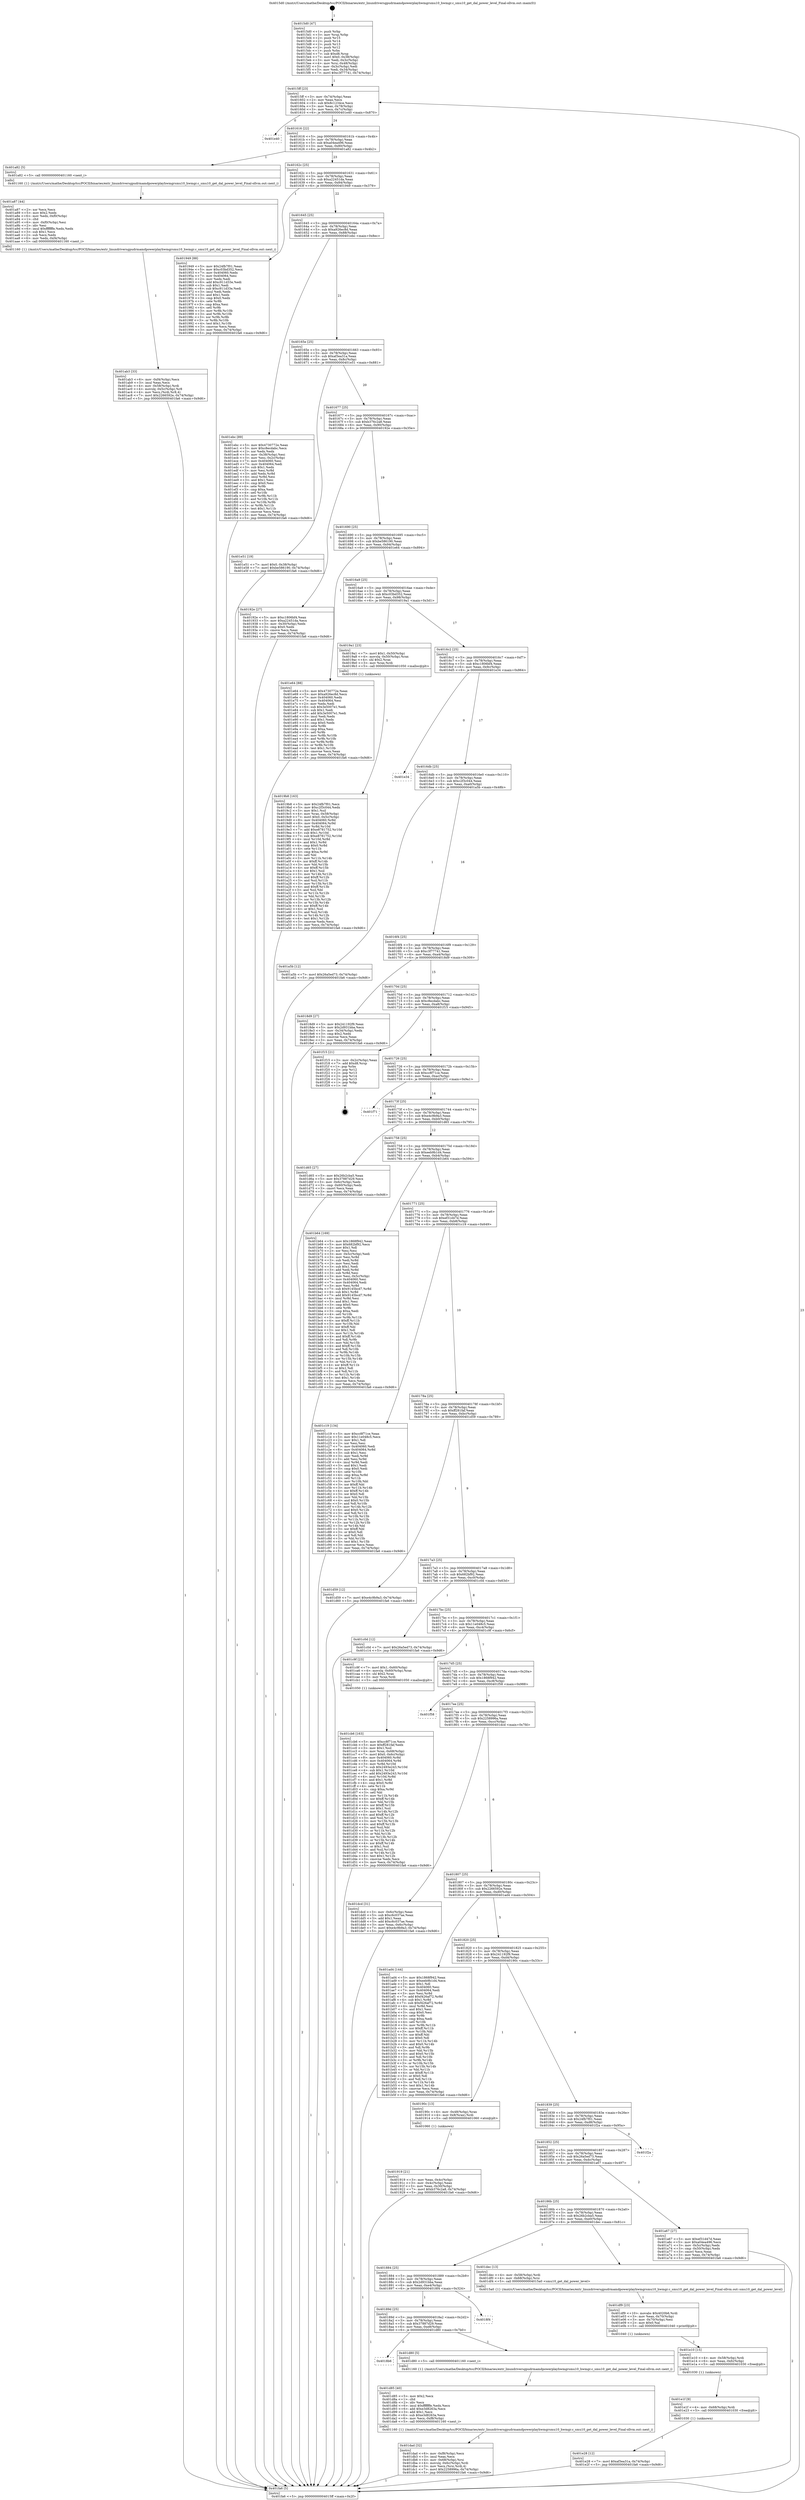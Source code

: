 digraph "0x4015d0" {
  label = "0x4015d0 (/mnt/c/Users/mathe/Desktop/tcc/POCII/binaries/extr_linuxdriversgpudrmamdpowerplayhwmgrsmu10_hwmgr.c_smu10_get_dal_power_level_Final-ollvm.out::main(0))"
  labelloc = "t"
  node[shape=record]

  Entry [label="",width=0.3,height=0.3,shape=circle,fillcolor=black,style=filled]
  "0x4015ff" [label="{
     0x4015ff [23]\l
     | [instrs]\l
     &nbsp;&nbsp;0x4015ff \<+3\>: mov -0x74(%rbp),%eax\l
     &nbsp;&nbsp;0x401602 \<+2\>: mov %eax,%ecx\l
     &nbsp;&nbsp;0x401604 \<+6\>: sub $0x8c1234ce,%ecx\l
     &nbsp;&nbsp;0x40160a \<+3\>: mov %eax,-0x78(%rbp)\l
     &nbsp;&nbsp;0x40160d \<+3\>: mov %ecx,-0x7c(%rbp)\l
     &nbsp;&nbsp;0x401610 \<+6\>: je 0000000000401e40 \<main+0x870\>\l
  }"]
  "0x401e40" [label="{
     0x401e40\l
  }", style=dashed]
  "0x401616" [label="{
     0x401616 [22]\l
     | [instrs]\l
     &nbsp;&nbsp;0x401616 \<+5\>: jmp 000000000040161b \<main+0x4b\>\l
     &nbsp;&nbsp;0x40161b \<+3\>: mov -0x78(%rbp),%eax\l
     &nbsp;&nbsp;0x40161e \<+5\>: sub $0xa04ea496,%eax\l
     &nbsp;&nbsp;0x401623 \<+3\>: mov %eax,-0x80(%rbp)\l
     &nbsp;&nbsp;0x401626 \<+6\>: je 0000000000401a82 \<main+0x4b2\>\l
  }"]
  Exit [label="",width=0.3,height=0.3,shape=circle,fillcolor=black,style=filled,peripheries=2]
  "0x401a82" [label="{
     0x401a82 [5]\l
     | [instrs]\l
     &nbsp;&nbsp;0x401a82 \<+5\>: call 0000000000401160 \<next_i\>\l
     | [calls]\l
     &nbsp;&nbsp;0x401160 \{1\} (/mnt/c/Users/mathe/Desktop/tcc/POCII/binaries/extr_linuxdriversgpudrmamdpowerplayhwmgrsmu10_hwmgr.c_smu10_get_dal_power_level_Final-ollvm.out::next_i)\l
  }"]
  "0x40162c" [label="{
     0x40162c [25]\l
     | [instrs]\l
     &nbsp;&nbsp;0x40162c \<+5\>: jmp 0000000000401631 \<main+0x61\>\l
     &nbsp;&nbsp;0x401631 \<+3\>: mov -0x78(%rbp),%eax\l
     &nbsp;&nbsp;0x401634 \<+5\>: sub $0xa22451da,%eax\l
     &nbsp;&nbsp;0x401639 \<+6\>: mov %eax,-0x84(%rbp)\l
     &nbsp;&nbsp;0x40163f \<+6\>: je 0000000000401949 \<main+0x379\>\l
  }"]
  "0x401e28" [label="{
     0x401e28 [12]\l
     | [instrs]\l
     &nbsp;&nbsp;0x401e28 \<+7\>: movl $0xaf3ea31a,-0x74(%rbp)\l
     &nbsp;&nbsp;0x401e2f \<+5\>: jmp 0000000000401fa6 \<main+0x9d6\>\l
  }"]
  "0x401949" [label="{
     0x401949 [88]\l
     | [instrs]\l
     &nbsp;&nbsp;0x401949 \<+5\>: mov $0x24fb7f01,%eax\l
     &nbsp;&nbsp;0x40194e \<+5\>: mov $0xc03bd352,%ecx\l
     &nbsp;&nbsp;0x401953 \<+7\>: mov 0x404060,%edx\l
     &nbsp;&nbsp;0x40195a \<+7\>: mov 0x404064,%esi\l
     &nbsp;&nbsp;0x401961 \<+2\>: mov %edx,%edi\l
     &nbsp;&nbsp;0x401963 \<+6\>: add $0xc911d33e,%edi\l
     &nbsp;&nbsp;0x401969 \<+3\>: sub $0x1,%edi\l
     &nbsp;&nbsp;0x40196c \<+6\>: sub $0xc911d33e,%edi\l
     &nbsp;&nbsp;0x401972 \<+3\>: imul %edi,%edx\l
     &nbsp;&nbsp;0x401975 \<+3\>: and $0x1,%edx\l
     &nbsp;&nbsp;0x401978 \<+3\>: cmp $0x0,%edx\l
     &nbsp;&nbsp;0x40197b \<+4\>: sete %r8b\l
     &nbsp;&nbsp;0x40197f \<+3\>: cmp $0xa,%esi\l
     &nbsp;&nbsp;0x401982 \<+4\>: setl %r9b\l
     &nbsp;&nbsp;0x401986 \<+3\>: mov %r8b,%r10b\l
     &nbsp;&nbsp;0x401989 \<+3\>: and %r9b,%r10b\l
     &nbsp;&nbsp;0x40198c \<+3\>: xor %r9b,%r8b\l
     &nbsp;&nbsp;0x40198f \<+3\>: or %r8b,%r10b\l
     &nbsp;&nbsp;0x401992 \<+4\>: test $0x1,%r10b\l
     &nbsp;&nbsp;0x401996 \<+3\>: cmovne %ecx,%eax\l
     &nbsp;&nbsp;0x401999 \<+3\>: mov %eax,-0x74(%rbp)\l
     &nbsp;&nbsp;0x40199c \<+5\>: jmp 0000000000401fa6 \<main+0x9d6\>\l
  }"]
  "0x401645" [label="{
     0x401645 [25]\l
     | [instrs]\l
     &nbsp;&nbsp;0x401645 \<+5\>: jmp 000000000040164a \<main+0x7a\>\l
     &nbsp;&nbsp;0x40164a \<+3\>: mov -0x78(%rbp),%eax\l
     &nbsp;&nbsp;0x40164d \<+5\>: sub $0xa926ec8d,%eax\l
     &nbsp;&nbsp;0x401652 \<+6\>: mov %eax,-0x88(%rbp)\l
     &nbsp;&nbsp;0x401658 \<+6\>: je 0000000000401ebc \<main+0x8ec\>\l
  }"]
  "0x401e1f" [label="{
     0x401e1f [9]\l
     | [instrs]\l
     &nbsp;&nbsp;0x401e1f \<+4\>: mov -0x68(%rbp),%rdi\l
     &nbsp;&nbsp;0x401e23 \<+5\>: call 0000000000401030 \<free@plt\>\l
     | [calls]\l
     &nbsp;&nbsp;0x401030 \{1\} (unknown)\l
  }"]
  "0x401ebc" [label="{
     0x401ebc [89]\l
     | [instrs]\l
     &nbsp;&nbsp;0x401ebc \<+5\>: mov $0x4730772e,%eax\l
     &nbsp;&nbsp;0x401ec1 \<+5\>: mov $0xc8ecdabc,%ecx\l
     &nbsp;&nbsp;0x401ec6 \<+2\>: xor %edx,%edx\l
     &nbsp;&nbsp;0x401ec8 \<+3\>: mov -0x38(%rbp),%esi\l
     &nbsp;&nbsp;0x401ecb \<+3\>: mov %esi,-0x2c(%rbp)\l
     &nbsp;&nbsp;0x401ece \<+7\>: mov 0x404060,%esi\l
     &nbsp;&nbsp;0x401ed5 \<+7\>: mov 0x404064,%edi\l
     &nbsp;&nbsp;0x401edc \<+3\>: sub $0x1,%edx\l
     &nbsp;&nbsp;0x401edf \<+3\>: mov %esi,%r8d\l
     &nbsp;&nbsp;0x401ee2 \<+3\>: add %edx,%r8d\l
     &nbsp;&nbsp;0x401ee5 \<+4\>: imul %r8d,%esi\l
     &nbsp;&nbsp;0x401ee9 \<+3\>: and $0x1,%esi\l
     &nbsp;&nbsp;0x401eec \<+3\>: cmp $0x0,%esi\l
     &nbsp;&nbsp;0x401eef \<+4\>: sete %r9b\l
     &nbsp;&nbsp;0x401ef3 \<+3\>: cmp $0xa,%edi\l
     &nbsp;&nbsp;0x401ef6 \<+4\>: setl %r10b\l
     &nbsp;&nbsp;0x401efa \<+3\>: mov %r9b,%r11b\l
     &nbsp;&nbsp;0x401efd \<+3\>: and %r10b,%r11b\l
     &nbsp;&nbsp;0x401f00 \<+3\>: xor %r10b,%r9b\l
     &nbsp;&nbsp;0x401f03 \<+3\>: or %r9b,%r11b\l
     &nbsp;&nbsp;0x401f06 \<+4\>: test $0x1,%r11b\l
     &nbsp;&nbsp;0x401f0a \<+3\>: cmovne %ecx,%eax\l
     &nbsp;&nbsp;0x401f0d \<+3\>: mov %eax,-0x74(%rbp)\l
     &nbsp;&nbsp;0x401f10 \<+5\>: jmp 0000000000401fa6 \<main+0x9d6\>\l
  }"]
  "0x40165e" [label="{
     0x40165e [25]\l
     | [instrs]\l
     &nbsp;&nbsp;0x40165e \<+5\>: jmp 0000000000401663 \<main+0x93\>\l
     &nbsp;&nbsp;0x401663 \<+3\>: mov -0x78(%rbp),%eax\l
     &nbsp;&nbsp;0x401666 \<+5\>: sub $0xaf3ea31a,%eax\l
     &nbsp;&nbsp;0x40166b \<+6\>: mov %eax,-0x8c(%rbp)\l
     &nbsp;&nbsp;0x401671 \<+6\>: je 0000000000401e51 \<main+0x881\>\l
  }"]
  "0x401e10" [label="{
     0x401e10 [15]\l
     | [instrs]\l
     &nbsp;&nbsp;0x401e10 \<+4\>: mov -0x58(%rbp),%rdi\l
     &nbsp;&nbsp;0x401e14 \<+6\>: mov %eax,-0xfc(%rbp)\l
     &nbsp;&nbsp;0x401e1a \<+5\>: call 0000000000401030 \<free@plt\>\l
     | [calls]\l
     &nbsp;&nbsp;0x401030 \{1\} (unknown)\l
  }"]
  "0x401e51" [label="{
     0x401e51 [19]\l
     | [instrs]\l
     &nbsp;&nbsp;0x401e51 \<+7\>: movl $0x0,-0x38(%rbp)\l
     &nbsp;&nbsp;0x401e58 \<+7\>: movl $0xbe586190,-0x74(%rbp)\l
     &nbsp;&nbsp;0x401e5f \<+5\>: jmp 0000000000401fa6 \<main+0x9d6\>\l
  }"]
  "0x401677" [label="{
     0x401677 [25]\l
     | [instrs]\l
     &nbsp;&nbsp;0x401677 \<+5\>: jmp 000000000040167c \<main+0xac\>\l
     &nbsp;&nbsp;0x40167c \<+3\>: mov -0x78(%rbp),%eax\l
     &nbsp;&nbsp;0x40167f \<+5\>: sub $0xb376c2a8,%eax\l
     &nbsp;&nbsp;0x401684 \<+6\>: mov %eax,-0x90(%rbp)\l
     &nbsp;&nbsp;0x40168a \<+6\>: je 000000000040192e \<main+0x35e\>\l
  }"]
  "0x401df9" [label="{
     0x401df9 [23]\l
     | [instrs]\l
     &nbsp;&nbsp;0x401df9 \<+10\>: movabs $0x4020b6,%rdi\l
     &nbsp;&nbsp;0x401e03 \<+3\>: mov %eax,-0x70(%rbp)\l
     &nbsp;&nbsp;0x401e06 \<+3\>: mov -0x70(%rbp),%esi\l
     &nbsp;&nbsp;0x401e09 \<+2\>: mov $0x0,%al\l
     &nbsp;&nbsp;0x401e0b \<+5\>: call 0000000000401040 \<printf@plt\>\l
     | [calls]\l
     &nbsp;&nbsp;0x401040 \{1\} (unknown)\l
  }"]
  "0x40192e" [label="{
     0x40192e [27]\l
     | [instrs]\l
     &nbsp;&nbsp;0x40192e \<+5\>: mov $0xc1806bf4,%eax\l
     &nbsp;&nbsp;0x401933 \<+5\>: mov $0xa22451da,%ecx\l
     &nbsp;&nbsp;0x401938 \<+3\>: mov -0x30(%rbp),%edx\l
     &nbsp;&nbsp;0x40193b \<+3\>: cmp $0x0,%edx\l
     &nbsp;&nbsp;0x40193e \<+3\>: cmove %ecx,%eax\l
     &nbsp;&nbsp;0x401941 \<+3\>: mov %eax,-0x74(%rbp)\l
     &nbsp;&nbsp;0x401944 \<+5\>: jmp 0000000000401fa6 \<main+0x9d6\>\l
  }"]
  "0x401690" [label="{
     0x401690 [25]\l
     | [instrs]\l
     &nbsp;&nbsp;0x401690 \<+5\>: jmp 0000000000401695 \<main+0xc5\>\l
     &nbsp;&nbsp;0x401695 \<+3\>: mov -0x78(%rbp),%eax\l
     &nbsp;&nbsp;0x401698 \<+5\>: sub $0xbe586190,%eax\l
     &nbsp;&nbsp;0x40169d \<+6\>: mov %eax,-0x94(%rbp)\l
     &nbsp;&nbsp;0x4016a3 \<+6\>: je 0000000000401e64 \<main+0x894\>\l
  }"]
  "0x401dad" [label="{
     0x401dad [32]\l
     | [instrs]\l
     &nbsp;&nbsp;0x401dad \<+6\>: mov -0xf8(%rbp),%ecx\l
     &nbsp;&nbsp;0x401db3 \<+3\>: imul %eax,%ecx\l
     &nbsp;&nbsp;0x401db6 \<+4\>: mov -0x68(%rbp),%rsi\l
     &nbsp;&nbsp;0x401dba \<+4\>: movslq -0x6c(%rbp),%rdi\l
     &nbsp;&nbsp;0x401dbe \<+3\>: mov %ecx,(%rsi,%rdi,4)\l
     &nbsp;&nbsp;0x401dc1 \<+7\>: movl $0x2258996a,-0x74(%rbp)\l
     &nbsp;&nbsp;0x401dc8 \<+5\>: jmp 0000000000401fa6 \<main+0x9d6\>\l
  }"]
  "0x401e64" [label="{
     0x401e64 [88]\l
     | [instrs]\l
     &nbsp;&nbsp;0x401e64 \<+5\>: mov $0x4730772e,%eax\l
     &nbsp;&nbsp;0x401e69 \<+5\>: mov $0xa926ec8d,%ecx\l
     &nbsp;&nbsp;0x401e6e \<+7\>: mov 0x404060,%edx\l
     &nbsp;&nbsp;0x401e75 \<+7\>: mov 0x404064,%esi\l
     &nbsp;&nbsp;0x401e7c \<+2\>: mov %edx,%edi\l
     &nbsp;&nbsp;0x401e7e \<+6\>: sub $0x3e5007e1,%edi\l
     &nbsp;&nbsp;0x401e84 \<+3\>: sub $0x1,%edi\l
     &nbsp;&nbsp;0x401e87 \<+6\>: add $0x3e5007e1,%edi\l
     &nbsp;&nbsp;0x401e8d \<+3\>: imul %edi,%edx\l
     &nbsp;&nbsp;0x401e90 \<+3\>: and $0x1,%edx\l
     &nbsp;&nbsp;0x401e93 \<+3\>: cmp $0x0,%edx\l
     &nbsp;&nbsp;0x401e96 \<+4\>: sete %r8b\l
     &nbsp;&nbsp;0x401e9a \<+3\>: cmp $0xa,%esi\l
     &nbsp;&nbsp;0x401e9d \<+4\>: setl %r9b\l
     &nbsp;&nbsp;0x401ea1 \<+3\>: mov %r8b,%r10b\l
     &nbsp;&nbsp;0x401ea4 \<+3\>: and %r9b,%r10b\l
     &nbsp;&nbsp;0x401ea7 \<+3\>: xor %r9b,%r8b\l
     &nbsp;&nbsp;0x401eaa \<+3\>: or %r8b,%r10b\l
     &nbsp;&nbsp;0x401ead \<+4\>: test $0x1,%r10b\l
     &nbsp;&nbsp;0x401eb1 \<+3\>: cmovne %ecx,%eax\l
     &nbsp;&nbsp;0x401eb4 \<+3\>: mov %eax,-0x74(%rbp)\l
     &nbsp;&nbsp;0x401eb7 \<+5\>: jmp 0000000000401fa6 \<main+0x9d6\>\l
  }"]
  "0x4016a9" [label="{
     0x4016a9 [25]\l
     | [instrs]\l
     &nbsp;&nbsp;0x4016a9 \<+5\>: jmp 00000000004016ae \<main+0xde\>\l
     &nbsp;&nbsp;0x4016ae \<+3\>: mov -0x78(%rbp),%eax\l
     &nbsp;&nbsp;0x4016b1 \<+5\>: sub $0xc03bd352,%eax\l
     &nbsp;&nbsp;0x4016b6 \<+6\>: mov %eax,-0x98(%rbp)\l
     &nbsp;&nbsp;0x4016bc \<+6\>: je 00000000004019a1 \<main+0x3d1\>\l
  }"]
  "0x401d85" [label="{
     0x401d85 [40]\l
     | [instrs]\l
     &nbsp;&nbsp;0x401d85 \<+5\>: mov $0x2,%ecx\l
     &nbsp;&nbsp;0x401d8a \<+1\>: cltd\l
     &nbsp;&nbsp;0x401d8b \<+2\>: idiv %ecx\l
     &nbsp;&nbsp;0x401d8d \<+6\>: imul $0xfffffffe,%edx,%ecx\l
     &nbsp;&nbsp;0x401d93 \<+6\>: add $0xe3d8263a,%ecx\l
     &nbsp;&nbsp;0x401d99 \<+3\>: add $0x1,%ecx\l
     &nbsp;&nbsp;0x401d9c \<+6\>: sub $0xe3d8263a,%ecx\l
     &nbsp;&nbsp;0x401da2 \<+6\>: mov %ecx,-0xf8(%rbp)\l
     &nbsp;&nbsp;0x401da8 \<+5\>: call 0000000000401160 \<next_i\>\l
     | [calls]\l
     &nbsp;&nbsp;0x401160 \{1\} (/mnt/c/Users/mathe/Desktop/tcc/POCII/binaries/extr_linuxdriversgpudrmamdpowerplayhwmgrsmu10_hwmgr.c_smu10_get_dal_power_level_Final-ollvm.out::next_i)\l
  }"]
  "0x4019a1" [label="{
     0x4019a1 [23]\l
     | [instrs]\l
     &nbsp;&nbsp;0x4019a1 \<+7\>: movl $0x1,-0x50(%rbp)\l
     &nbsp;&nbsp;0x4019a8 \<+4\>: movslq -0x50(%rbp),%rax\l
     &nbsp;&nbsp;0x4019ac \<+4\>: shl $0x2,%rax\l
     &nbsp;&nbsp;0x4019b0 \<+3\>: mov %rax,%rdi\l
     &nbsp;&nbsp;0x4019b3 \<+5\>: call 0000000000401050 \<malloc@plt\>\l
     | [calls]\l
     &nbsp;&nbsp;0x401050 \{1\} (unknown)\l
  }"]
  "0x4016c2" [label="{
     0x4016c2 [25]\l
     | [instrs]\l
     &nbsp;&nbsp;0x4016c2 \<+5\>: jmp 00000000004016c7 \<main+0xf7\>\l
     &nbsp;&nbsp;0x4016c7 \<+3\>: mov -0x78(%rbp),%eax\l
     &nbsp;&nbsp;0x4016ca \<+5\>: sub $0xc1806bf4,%eax\l
     &nbsp;&nbsp;0x4016cf \<+6\>: mov %eax,-0x9c(%rbp)\l
     &nbsp;&nbsp;0x4016d5 \<+6\>: je 0000000000401e34 \<main+0x864\>\l
  }"]
  "0x4018b6" [label="{
     0x4018b6\l
  }", style=dashed]
  "0x401e34" [label="{
     0x401e34\l
  }", style=dashed]
  "0x4016db" [label="{
     0x4016db [25]\l
     | [instrs]\l
     &nbsp;&nbsp;0x4016db \<+5\>: jmp 00000000004016e0 \<main+0x110\>\l
     &nbsp;&nbsp;0x4016e0 \<+3\>: mov -0x78(%rbp),%eax\l
     &nbsp;&nbsp;0x4016e3 \<+5\>: sub $0xc2f3c044,%eax\l
     &nbsp;&nbsp;0x4016e8 \<+6\>: mov %eax,-0xa0(%rbp)\l
     &nbsp;&nbsp;0x4016ee \<+6\>: je 0000000000401a5b \<main+0x48b\>\l
  }"]
  "0x401d80" [label="{
     0x401d80 [5]\l
     | [instrs]\l
     &nbsp;&nbsp;0x401d80 \<+5\>: call 0000000000401160 \<next_i\>\l
     | [calls]\l
     &nbsp;&nbsp;0x401160 \{1\} (/mnt/c/Users/mathe/Desktop/tcc/POCII/binaries/extr_linuxdriversgpudrmamdpowerplayhwmgrsmu10_hwmgr.c_smu10_get_dal_power_level_Final-ollvm.out::next_i)\l
  }"]
  "0x401a5b" [label="{
     0x401a5b [12]\l
     | [instrs]\l
     &nbsp;&nbsp;0x401a5b \<+7\>: movl $0x26a5ed73,-0x74(%rbp)\l
     &nbsp;&nbsp;0x401a62 \<+5\>: jmp 0000000000401fa6 \<main+0x9d6\>\l
  }"]
  "0x4016f4" [label="{
     0x4016f4 [25]\l
     | [instrs]\l
     &nbsp;&nbsp;0x4016f4 \<+5\>: jmp 00000000004016f9 \<main+0x129\>\l
     &nbsp;&nbsp;0x4016f9 \<+3\>: mov -0x78(%rbp),%eax\l
     &nbsp;&nbsp;0x4016fc \<+5\>: sub $0xc3f77741,%eax\l
     &nbsp;&nbsp;0x401701 \<+6\>: mov %eax,-0xa4(%rbp)\l
     &nbsp;&nbsp;0x401707 \<+6\>: je 00000000004018d9 \<main+0x309\>\l
  }"]
  "0x40189d" [label="{
     0x40189d [25]\l
     | [instrs]\l
     &nbsp;&nbsp;0x40189d \<+5\>: jmp 00000000004018a2 \<main+0x2d2\>\l
     &nbsp;&nbsp;0x4018a2 \<+3\>: mov -0x78(%rbp),%eax\l
     &nbsp;&nbsp;0x4018a5 \<+5\>: sub $0x37887d29,%eax\l
     &nbsp;&nbsp;0x4018aa \<+6\>: mov %eax,-0xe8(%rbp)\l
     &nbsp;&nbsp;0x4018b0 \<+6\>: je 0000000000401d80 \<main+0x7b0\>\l
  }"]
  "0x4018d9" [label="{
     0x4018d9 [27]\l
     | [instrs]\l
     &nbsp;&nbsp;0x4018d9 \<+5\>: mov $0x241192f9,%eax\l
     &nbsp;&nbsp;0x4018de \<+5\>: mov $0x2d931bba,%ecx\l
     &nbsp;&nbsp;0x4018e3 \<+3\>: mov -0x34(%rbp),%edx\l
     &nbsp;&nbsp;0x4018e6 \<+3\>: cmp $0x2,%edx\l
     &nbsp;&nbsp;0x4018e9 \<+3\>: cmovne %ecx,%eax\l
     &nbsp;&nbsp;0x4018ec \<+3\>: mov %eax,-0x74(%rbp)\l
     &nbsp;&nbsp;0x4018ef \<+5\>: jmp 0000000000401fa6 \<main+0x9d6\>\l
  }"]
  "0x40170d" [label="{
     0x40170d [25]\l
     | [instrs]\l
     &nbsp;&nbsp;0x40170d \<+5\>: jmp 0000000000401712 \<main+0x142\>\l
     &nbsp;&nbsp;0x401712 \<+3\>: mov -0x78(%rbp),%eax\l
     &nbsp;&nbsp;0x401715 \<+5\>: sub $0xc8ecdabc,%eax\l
     &nbsp;&nbsp;0x40171a \<+6\>: mov %eax,-0xa8(%rbp)\l
     &nbsp;&nbsp;0x401720 \<+6\>: je 0000000000401f15 \<main+0x945\>\l
  }"]
  "0x401fa6" [label="{
     0x401fa6 [5]\l
     | [instrs]\l
     &nbsp;&nbsp;0x401fa6 \<+5\>: jmp 00000000004015ff \<main+0x2f\>\l
  }"]
  "0x4015d0" [label="{
     0x4015d0 [47]\l
     | [instrs]\l
     &nbsp;&nbsp;0x4015d0 \<+1\>: push %rbp\l
     &nbsp;&nbsp;0x4015d1 \<+3\>: mov %rsp,%rbp\l
     &nbsp;&nbsp;0x4015d4 \<+2\>: push %r15\l
     &nbsp;&nbsp;0x4015d6 \<+2\>: push %r14\l
     &nbsp;&nbsp;0x4015d8 \<+2\>: push %r13\l
     &nbsp;&nbsp;0x4015da \<+2\>: push %r12\l
     &nbsp;&nbsp;0x4015dc \<+1\>: push %rbx\l
     &nbsp;&nbsp;0x4015dd \<+7\>: sub $0xd8,%rsp\l
     &nbsp;&nbsp;0x4015e4 \<+7\>: movl $0x0,-0x38(%rbp)\l
     &nbsp;&nbsp;0x4015eb \<+3\>: mov %edi,-0x3c(%rbp)\l
     &nbsp;&nbsp;0x4015ee \<+4\>: mov %rsi,-0x48(%rbp)\l
     &nbsp;&nbsp;0x4015f2 \<+3\>: mov -0x3c(%rbp),%edi\l
     &nbsp;&nbsp;0x4015f5 \<+3\>: mov %edi,-0x34(%rbp)\l
     &nbsp;&nbsp;0x4015f8 \<+7\>: movl $0xc3f77741,-0x74(%rbp)\l
  }"]
  "0x4018f4" [label="{
     0x4018f4\l
  }", style=dashed]
  "0x401f15" [label="{
     0x401f15 [21]\l
     | [instrs]\l
     &nbsp;&nbsp;0x401f15 \<+3\>: mov -0x2c(%rbp),%eax\l
     &nbsp;&nbsp;0x401f18 \<+7\>: add $0xd8,%rsp\l
     &nbsp;&nbsp;0x401f1f \<+1\>: pop %rbx\l
     &nbsp;&nbsp;0x401f20 \<+2\>: pop %r12\l
     &nbsp;&nbsp;0x401f22 \<+2\>: pop %r13\l
     &nbsp;&nbsp;0x401f24 \<+2\>: pop %r14\l
     &nbsp;&nbsp;0x401f26 \<+2\>: pop %r15\l
     &nbsp;&nbsp;0x401f28 \<+1\>: pop %rbp\l
     &nbsp;&nbsp;0x401f29 \<+1\>: ret\l
  }"]
  "0x401726" [label="{
     0x401726 [25]\l
     | [instrs]\l
     &nbsp;&nbsp;0x401726 \<+5\>: jmp 000000000040172b \<main+0x15b\>\l
     &nbsp;&nbsp;0x40172b \<+3\>: mov -0x78(%rbp),%eax\l
     &nbsp;&nbsp;0x40172e \<+5\>: sub $0xcc8f71ce,%eax\l
     &nbsp;&nbsp;0x401733 \<+6\>: mov %eax,-0xac(%rbp)\l
     &nbsp;&nbsp;0x401739 \<+6\>: je 0000000000401f71 \<main+0x9a1\>\l
  }"]
  "0x401884" [label="{
     0x401884 [25]\l
     | [instrs]\l
     &nbsp;&nbsp;0x401884 \<+5\>: jmp 0000000000401889 \<main+0x2b9\>\l
     &nbsp;&nbsp;0x401889 \<+3\>: mov -0x78(%rbp),%eax\l
     &nbsp;&nbsp;0x40188c \<+5\>: sub $0x2d931bba,%eax\l
     &nbsp;&nbsp;0x401891 \<+6\>: mov %eax,-0xe4(%rbp)\l
     &nbsp;&nbsp;0x401897 \<+6\>: je 00000000004018f4 \<main+0x324\>\l
  }"]
  "0x401f71" [label="{
     0x401f71\l
  }", style=dashed]
  "0x40173f" [label="{
     0x40173f [25]\l
     | [instrs]\l
     &nbsp;&nbsp;0x40173f \<+5\>: jmp 0000000000401744 \<main+0x174\>\l
     &nbsp;&nbsp;0x401744 \<+3\>: mov -0x78(%rbp),%eax\l
     &nbsp;&nbsp;0x401747 \<+5\>: sub $0xe4c9b9a3,%eax\l
     &nbsp;&nbsp;0x40174c \<+6\>: mov %eax,-0xb0(%rbp)\l
     &nbsp;&nbsp;0x401752 \<+6\>: je 0000000000401d65 \<main+0x795\>\l
  }"]
  "0x401dec" [label="{
     0x401dec [13]\l
     | [instrs]\l
     &nbsp;&nbsp;0x401dec \<+4\>: mov -0x58(%rbp),%rdi\l
     &nbsp;&nbsp;0x401df0 \<+4\>: mov -0x68(%rbp),%rsi\l
     &nbsp;&nbsp;0x401df4 \<+5\>: call 00000000004015a0 \<smu10_get_dal_power_level\>\l
     | [calls]\l
     &nbsp;&nbsp;0x4015a0 \{1\} (/mnt/c/Users/mathe/Desktop/tcc/POCII/binaries/extr_linuxdriversgpudrmamdpowerplayhwmgrsmu10_hwmgr.c_smu10_get_dal_power_level_Final-ollvm.out::smu10_get_dal_power_level)\l
  }"]
  "0x401d65" [label="{
     0x401d65 [27]\l
     | [instrs]\l
     &nbsp;&nbsp;0x401d65 \<+5\>: mov $0x26b2cba5,%eax\l
     &nbsp;&nbsp;0x401d6a \<+5\>: mov $0x37887d29,%ecx\l
     &nbsp;&nbsp;0x401d6f \<+3\>: mov -0x6c(%rbp),%edx\l
     &nbsp;&nbsp;0x401d72 \<+3\>: cmp -0x60(%rbp),%edx\l
     &nbsp;&nbsp;0x401d75 \<+3\>: cmovl %ecx,%eax\l
     &nbsp;&nbsp;0x401d78 \<+3\>: mov %eax,-0x74(%rbp)\l
     &nbsp;&nbsp;0x401d7b \<+5\>: jmp 0000000000401fa6 \<main+0x9d6\>\l
  }"]
  "0x401758" [label="{
     0x401758 [25]\l
     | [instrs]\l
     &nbsp;&nbsp;0x401758 \<+5\>: jmp 000000000040175d \<main+0x18d\>\l
     &nbsp;&nbsp;0x40175d \<+3\>: mov -0x78(%rbp),%eax\l
     &nbsp;&nbsp;0x401760 \<+5\>: sub $0xeeb9b1d4,%eax\l
     &nbsp;&nbsp;0x401765 \<+6\>: mov %eax,-0xb4(%rbp)\l
     &nbsp;&nbsp;0x40176b \<+6\>: je 0000000000401b64 \<main+0x594\>\l
  }"]
  "0x401cb6" [label="{
     0x401cb6 [163]\l
     | [instrs]\l
     &nbsp;&nbsp;0x401cb6 \<+5\>: mov $0xcc8f71ce,%ecx\l
     &nbsp;&nbsp;0x401cbb \<+5\>: mov $0xff281faf,%edx\l
     &nbsp;&nbsp;0x401cc0 \<+3\>: mov $0x1,%sil\l
     &nbsp;&nbsp;0x401cc3 \<+4\>: mov %rax,-0x68(%rbp)\l
     &nbsp;&nbsp;0x401cc7 \<+7\>: movl $0x0,-0x6c(%rbp)\l
     &nbsp;&nbsp;0x401cce \<+8\>: mov 0x404060,%r8d\l
     &nbsp;&nbsp;0x401cd6 \<+8\>: mov 0x404064,%r9d\l
     &nbsp;&nbsp;0x401cde \<+3\>: mov %r8d,%r10d\l
     &nbsp;&nbsp;0x401ce1 \<+7\>: sub $0x2493e243,%r10d\l
     &nbsp;&nbsp;0x401ce8 \<+4\>: sub $0x1,%r10d\l
     &nbsp;&nbsp;0x401cec \<+7\>: add $0x2493e243,%r10d\l
     &nbsp;&nbsp;0x401cf3 \<+4\>: imul %r10d,%r8d\l
     &nbsp;&nbsp;0x401cf7 \<+4\>: and $0x1,%r8d\l
     &nbsp;&nbsp;0x401cfb \<+4\>: cmp $0x0,%r8d\l
     &nbsp;&nbsp;0x401cff \<+4\>: sete %r11b\l
     &nbsp;&nbsp;0x401d03 \<+4\>: cmp $0xa,%r9d\l
     &nbsp;&nbsp;0x401d07 \<+3\>: setl %bl\l
     &nbsp;&nbsp;0x401d0a \<+3\>: mov %r11b,%r14b\l
     &nbsp;&nbsp;0x401d0d \<+4\>: xor $0xff,%r14b\l
     &nbsp;&nbsp;0x401d11 \<+3\>: mov %bl,%r15b\l
     &nbsp;&nbsp;0x401d14 \<+4\>: xor $0xff,%r15b\l
     &nbsp;&nbsp;0x401d18 \<+4\>: xor $0x1,%sil\l
     &nbsp;&nbsp;0x401d1c \<+3\>: mov %r14b,%r12b\l
     &nbsp;&nbsp;0x401d1f \<+4\>: and $0xff,%r12b\l
     &nbsp;&nbsp;0x401d23 \<+3\>: and %sil,%r11b\l
     &nbsp;&nbsp;0x401d26 \<+3\>: mov %r15b,%r13b\l
     &nbsp;&nbsp;0x401d29 \<+4\>: and $0xff,%r13b\l
     &nbsp;&nbsp;0x401d2d \<+3\>: and %sil,%bl\l
     &nbsp;&nbsp;0x401d30 \<+3\>: or %r11b,%r12b\l
     &nbsp;&nbsp;0x401d33 \<+3\>: or %bl,%r13b\l
     &nbsp;&nbsp;0x401d36 \<+3\>: xor %r13b,%r12b\l
     &nbsp;&nbsp;0x401d39 \<+3\>: or %r15b,%r14b\l
     &nbsp;&nbsp;0x401d3c \<+4\>: xor $0xff,%r14b\l
     &nbsp;&nbsp;0x401d40 \<+4\>: or $0x1,%sil\l
     &nbsp;&nbsp;0x401d44 \<+3\>: and %sil,%r14b\l
     &nbsp;&nbsp;0x401d47 \<+3\>: or %r14b,%r12b\l
     &nbsp;&nbsp;0x401d4a \<+4\>: test $0x1,%r12b\l
     &nbsp;&nbsp;0x401d4e \<+3\>: cmovne %edx,%ecx\l
     &nbsp;&nbsp;0x401d51 \<+3\>: mov %ecx,-0x74(%rbp)\l
     &nbsp;&nbsp;0x401d54 \<+5\>: jmp 0000000000401fa6 \<main+0x9d6\>\l
  }"]
  "0x401b64" [label="{
     0x401b64 [169]\l
     | [instrs]\l
     &nbsp;&nbsp;0x401b64 \<+5\>: mov $0x1868f942,%eax\l
     &nbsp;&nbsp;0x401b69 \<+5\>: mov $0x682bf92,%ecx\l
     &nbsp;&nbsp;0x401b6e \<+2\>: mov $0x1,%dl\l
     &nbsp;&nbsp;0x401b70 \<+2\>: xor %esi,%esi\l
     &nbsp;&nbsp;0x401b72 \<+3\>: mov -0x5c(%rbp),%edi\l
     &nbsp;&nbsp;0x401b75 \<+3\>: mov %esi,%r8d\l
     &nbsp;&nbsp;0x401b78 \<+3\>: sub %edi,%r8d\l
     &nbsp;&nbsp;0x401b7b \<+2\>: mov %esi,%edi\l
     &nbsp;&nbsp;0x401b7d \<+3\>: sub $0x1,%edi\l
     &nbsp;&nbsp;0x401b80 \<+3\>: add %edi,%r8d\l
     &nbsp;&nbsp;0x401b83 \<+3\>: sub %r8d,%esi\l
     &nbsp;&nbsp;0x401b86 \<+3\>: mov %esi,-0x5c(%rbp)\l
     &nbsp;&nbsp;0x401b89 \<+7\>: mov 0x404060,%esi\l
     &nbsp;&nbsp;0x401b90 \<+7\>: mov 0x404064,%edi\l
     &nbsp;&nbsp;0x401b97 \<+3\>: mov %esi,%r8d\l
     &nbsp;&nbsp;0x401b9a \<+7\>: sub $0x9145bcd7,%r8d\l
     &nbsp;&nbsp;0x401ba1 \<+4\>: sub $0x1,%r8d\l
     &nbsp;&nbsp;0x401ba5 \<+7\>: add $0x9145bcd7,%r8d\l
     &nbsp;&nbsp;0x401bac \<+4\>: imul %r8d,%esi\l
     &nbsp;&nbsp;0x401bb0 \<+3\>: and $0x1,%esi\l
     &nbsp;&nbsp;0x401bb3 \<+3\>: cmp $0x0,%esi\l
     &nbsp;&nbsp;0x401bb6 \<+4\>: sete %r9b\l
     &nbsp;&nbsp;0x401bba \<+3\>: cmp $0xa,%edi\l
     &nbsp;&nbsp;0x401bbd \<+4\>: setl %r10b\l
     &nbsp;&nbsp;0x401bc1 \<+3\>: mov %r9b,%r11b\l
     &nbsp;&nbsp;0x401bc4 \<+4\>: xor $0xff,%r11b\l
     &nbsp;&nbsp;0x401bc8 \<+3\>: mov %r10b,%bl\l
     &nbsp;&nbsp;0x401bcb \<+3\>: xor $0xff,%bl\l
     &nbsp;&nbsp;0x401bce \<+3\>: xor $0x1,%dl\l
     &nbsp;&nbsp;0x401bd1 \<+3\>: mov %r11b,%r14b\l
     &nbsp;&nbsp;0x401bd4 \<+4\>: and $0xff,%r14b\l
     &nbsp;&nbsp;0x401bd8 \<+3\>: and %dl,%r9b\l
     &nbsp;&nbsp;0x401bdb \<+3\>: mov %bl,%r15b\l
     &nbsp;&nbsp;0x401bde \<+4\>: and $0xff,%r15b\l
     &nbsp;&nbsp;0x401be2 \<+3\>: and %dl,%r10b\l
     &nbsp;&nbsp;0x401be5 \<+3\>: or %r9b,%r14b\l
     &nbsp;&nbsp;0x401be8 \<+3\>: or %r10b,%r15b\l
     &nbsp;&nbsp;0x401beb \<+3\>: xor %r15b,%r14b\l
     &nbsp;&nbsp;0x401bee \<+3\>: or %bl,%r11b\l
     &nbsp;&nbsp;0x401bf1 \<+4\>: xor $0xff,%r11b\l
     &nbsp;&nbsp;0x401bf5 \<+3\>: or $0x1,%dl\l
     &nbsp;&nbsp;0x401bf8 \<+3\>: and %dl,%r11b\l
     &nbsp;&nbsp;0x401bfb \<+3\>: or %r11b,%r14b\l
     &nbsp;&nbsp;0x401bfe \<+4\>: test $0x1,%r14b\l
     &nbsp;&nbsp;0x401c02 \<+3\>: cmovne %ecx,%eax\l
     &nbsp;&nbsp;0x401c05 \<+3\>: mov %eax,-0x74(%rbp)\l
     &nbsp;&nbsp;0x401c08 \<+5\>: jmp 0000000000401fa6 \<main+0x9d6\>\l
  }"]
  "0x401771" [label="{
     0x401771 [25]\l
     | [instrs]\l
     &nbsp;&nbsp;0x401771 \<+5\>: jmp 0000000000401776 \<main+0x1a6\>\l
     &nbsp;&nbsp;0x401776 \<+3\>: mov -0x78(%rbp),%eax\l
     &nbsp;&nbsp;0x401779 \<+5\>: sub $0xef31d47d,%eax\l
     &nbsp;&nbsp;0x40177e \<+6\>: mov %eax,-0xb8(%rbp)\l
     &nbsp;&nbsp;0x401784 \<+6\>: je 0000000000401c19 \<main+0x649\>\l
  }"]
  "0x401ab3" [label="{
     0x401ab3 [33]\l
     | [instrs]\l
     &nbsp;&nbsp;0x401ab3 \<+6\>: mov -0xf4(%rbp),%ecx\l
     &nbsp;&nbsp;0x401ab9 \<+3\>: imul %eax,%ecx\l
     &nbsp;&nbsp;0x401abc \<+4\>: mov -0x58(%rbp),%rdi\l
     &nbsp;&nbsp;0x401ac0 \<+4\>: movslq -0x5c(%rbp),%r8\l
     &nbsp;&nbsp;0x401ac4 \<+4\>: mov %ecx,(%rdi,%r8,4)\l
     &nbsp;&nbsp;0x401ac8 \<+7\>: movl $0x2266592e,-0x74(%rbp)\l
     &nbsp;&nbsp;0x401acf \<+5\>: jmp 0000000000401fa6 \<main+0x9d6\>\l
  }"]
  "0x401c19" [label="{
     0x401c19 [134]\l
     | [instrs]\l
     &nbsp;&nbsp;0x401c19 \<+5\>: mov $0xcc8f71ce,%eax\l
     &nbsp;&nbsp;0x401c1e \<+5\>: mov $0x11e048c5,%ecx\l
     &nbsp;&nbsp;0x401c23 \<+2\>: mov $0x1,%dl\l
     &nbsp;&nbsp;0x401c25 \<+2\>: xor %esi,%esi\l
     &nbsp;&nbsp;0x401c27 \<+7\>: mov 0x404060,%edi\l
     &nbsp;&nbsp;0x401c2e \<+8\>: mov 0x404064,%r8d\l
     &nbsp;&nbsp;0x401c36 \<+3\>: sub $0x1,%esi\l
     &nbsp;&nbsp;0x401c39 \<+3\>: mov %edi,%r9d\l
     &nbsp;&nbsp;0x401c3c \<+3\>: add %esi,%r9d\l
     &nbsp;&nbsp;0x401c3f \<+4\>: imul %r9d,%edi\l
     &nbsp;&nbsp;0x401c43 \<+3\>: and $0x1,%edi\l
     &nbsp;&nbsp;0x401c46 \<+3\>: cmp $0x0,%edi\l
     &nbsp;&nbsp;0x401c49 \<+4\>: sete %r10b\l
     &nbsp;&nbsp;0x401c4d \<+4\>: cmp $0xa,%r8d\l
     &nbsp;&nbsp;0x401c51 \<+4\>: setl %r11b\l
     &nbsp;&nbsp;0x401c55 \<+3\>: mov %r10b,%bl\l
     &nbsp;&nbsp;0x401c58 \<+3\>: xor $0xff,%bl\l
     &nbsp;&nbsp;0x401c5b \<+3\>: mov %r11b,%r14b\l
     &nbsp;&nbsp;0x401c5e \<+4\>: xor $0xff,%r14b\l
     &nbsp;&nbsp;0x401c62 \<+3\>: xor $0x0,%dl\l
     &nbsp;&nbsp;0x401c65 \<+3\>: mov %bl,%r15b\l
     &nbsp;&nbsp;0x401c68 \<+4\>: and $0x0,%r15b\l
     &nbsp;&nbsp;0x401c6c \<+3\>: and %dl,%r10b\l
     &nbsp;&nbsp;0x401c6f \<+3\>: mov %r14b,%r12b\l
     &nbsp;&nbsp;0x401c72 \<+4\>: and $0x0,%r12b\l
     &nbsp;&nbsp;0x401c76 \<+3\>: and %dl,%r11b\l
     &nbsp;&nbsp;0x401c79 \<+3\>: or %r10b,%r15b\l
     &nbsp;&nbsp;0x401c7c \<+3\>: or %r11b,%r12b\l
     &nbsp;&nbsp;0x401c7f \<+3\>: xor %r12b,%r15b\l
     &nbsp;&nbsp;0x401c82 \<+3\>: or %r14b,%bl\l
     &nbsp;&nbsp;0x401c85 \<+3\>: xor $0xff,%bl\l
     &nbsp;&nbsp;0x401c88 \<+3\>: or $0x0,%dl\l
     &nbsp;&nbsp;0x401c8b \<+2\>: and %dl,%bl\l
     &nbsp;&nbsp;0x401c8d \<+3\>: or %bl,%r15b\l
     &nbsp;&nbsp;0x401c90 \<+4\>: test $0x1,%r15b\l
     &nbsp;&nbsp;0x401c94 \<+3\>: cmovne %ecx,%eax\l
     &nbsp;&nbsp;0x401c97 \<+3\>: mov %eax,-0x74(%rbp)\l
     &nbsp;&nbsp;0x401c9a \<+5\>: jmp 0000000000401fa6 \<main+0x9d6\>\l
  }"]
  "0x40178a" [label="{
     0x40178a [25]\l
     | [instrs]\l
     &nbsp;&nbsp;0x40178a \<+5\>: jmp 000000000040178f \<main+0x1bf\>\l
     &nbsp;&nbsp;0x40178f \<+3\>: mov -0x78(%rbp),%eax\l
     &nbsp;&nbsp;0x401792 \<+5\>: sub $0xff281faf,%eax\l
     &nbsp;&nbsp;0x401797 \<+6\>: mov %eax,-0xbc(%rbp)\l
     &nbsp;&nbsp;0x40179d \<+6\>: je 0000000000401d59 \<main+0x789\>\l
  }"]
  "0x401a87" [label="{
     0x401a87 [44]\l
     | [instrs]\l
     &nbsp;&nbsp;0x401a87 \<+2\>: xor %ecx,%ecx\l
     &nbsp;&nbsp;0x401a89 \<+5\>: mov $0x2,%edx\l
     &nbsp;&nbsp;0x401a8e \<+6\>: mov %edx,-0xf0(%rbp)\l
     &nbsp;&nbsp;0x401a94 \<+1\>: cltd\l
     &nbsp;&nbsp;0x401a95 \<+6\>: mov -0xf0(%rbp),%esi\l
     &nbsp;&nbsp;0x401a9b \<+2\>: idiv %esi\l
     &nbsp;&nbsp;0x401a9d \<+6\>: imul $0xfffffffe,%edx,%edx\l
     &nbsp;&nbsp;0x401aa3 \<+3\>: sub $0x1,%ecx\l
     &nbsp;&nbsp;0x401aa6 \<+2\>: sub %ecx,%edx\l
     &nbsp;&nbsp;0x401aa8 \<+6\>: mov %edx,-0xf4(%rbp)\l
     &nbsp;&nbsp;0x401aae \<+5\>: call 0000000000401160 \<next_i\>\l
     | [calls]\l
     &nbsp;&nbsp;0x401160 \{1\} (/mnt/c/Users/mathe/Desktop/tcc/POCII/binaries/extr_linuxdriversgpudrmamdpowerplayhwmgrsmu10_hwmgr.c_smu10_get_dal_power_level_Final-ollvm.out::next_i)\l
  }"]
  "0x401d59" [label="{
     0x401d59 [12]\l
     | [instrs]\l
     &nbsp;&nbsp;0x401d59 \<+7\>: movl $0xe4c9b9a3,-0x74(%rbp)\l
     &nbsp;&nbsp;0x401d60 \<+5\>: jmp 0000000000401fa6 \<main+0x9d6\>\l
  }"]
  "0x4017a3" [label="{
     0x4017a3 [25]\l
     | [instrs]\l
     &nbsp;&nbsp;0x4017a3 \<+5\>: jmp 00000000004017a8 \<main+0x1d8\>\l
     &nbsp;&nbsp;0x4017a8 \<+3\>: mov -0x78(%rbp),%eax\l
     &nbsp;&nbsp;0x4017ab \<+5\>: sub $0x682bf92,%eax\l
     &nbsp;&nbsp;0x4017b0 \<+6\>: mov %eax,-0xc0(%rbp)\l
     &nbsp;&nbsp;0x4017b6 \<+6\>: je 0000000000401c0d \<main+0x63d\>\l
  }"]
  "0x40186b" [label="{
     0x40186b [25]\l
     | [instrs]\l
     &nbsp;&nbsp;0x40186b \<+5\>: jmp 0000000000401870 \<main+0x2a0\>\l
     &nbsp;&nbsp;0x401870 \<+3\>: mov -0x78(%rbp),%eax\l
     &nbsp;&nbsp;0x401873 \<+5\>: sub $0x26b2cba5,%eax\l
     &nbsp;&nbsp;0x401878 \<+6\>: mov %eax,-0xe0(%rbp)\l
     &nbsp;&nbsp;0x40187e \<+6\>: je 0000000000401dec \<main+0x81c\>\l
  }"]
  "0x401c0d" [label="{
     0x401c0d [12]\l
     | [instrs]\l
     &nbsp;&nbsp;0x401c0d \<+7\>: movl $0x26a5ed73,-0x74(%rbp)\l
     &nbsp;&nbsp;0x401c14 \<+5\>: jmp 0000000000401fa6 \<main+0x9d6\>\l
  }"]
  "0x4017bc" [label="{
     0x4017bc [25]\l
     | [instrs]\l
     &nbsp;&nbsp;0x4017bc \<+5\>: jmp 00000000004017c1 \<main+0x1f1\>\l
     &nbsp;&nbsp;0x4017c1 \<+3\>: mov -0x78(%rbp),%eax\l
     &nbsp;&nbsp;0x4017c4 \<+5\>: sub $0x11e048c5,%eax\l
     &nbsp;&nbsp;0x4017c9 \<+6\>: mov %eax,-0xc4(%rbp)\l
     &nbsp;&nbsp;0x4017cf \<+6\>: je 0000000000401c9f \<main+0x6cf\>\l
  }"]
  "0x401a67" [label="{
     0x401a67 [27]\l
     | [instrs]\l
     &nbsp;&nbsp;0x401a67 \<+5\>: mov $0xef31d47d,%eax\l
     &nbsp;&nbsp;0x401a6c \<+5\>: mov $0xa04ea496,%ecx\l
     &nbsp;&nbsp;0x401a71 \<+3\>: mov -0x5c(%rbp),%edx\l
     &nbsp;&nbsp;0x401a74 \<+3\>: cmp -0x50(%rbp),%edx\l
     &nbsp;&nbsp;0x401a77 \<+3\>: cmovl %ecx,%eax\l
     &nbsp;&nbsp;0x401a7a \<+3\>: mov %eax,-0x74(%rbp)\l
     &nbsp;&nbsp;0x401a7d \<+5\>: jmp 0000000000401fa6 \<main+0x9d6\>\l
  }"]
  "0x401c9f" [label="{
     0x401c9f [23]\l
     | [instrs]\l
     &nbsp;&nbsp;0x401c9f \<+7\>: movl $0x1,-0x60(%rbp)\l
     &nbsp;&nbsp;0x401ca6 \<+4\>: movslq -0x60(%rbp),%rax\l
     &nbsp;&nbsp;0x401caa \<+4\>: shl $0x2,%rax\l
     &nbsp;&nbsp;0x401cae \<+3\>: mov %rax,%rdi\l
     &nbsp;&nbsp;0x401cb1 \<+5\>: call 0000000000401050 \<malloc@plt\>\l
     | [calls]\l
     &nbsp;&nbsp;0x401050 \{1\} (unknown)\l
  }"]
  "0x4017d5" [label="{
     0x4017d5 [25]\l
     | [instrs]\l
     &nbsp;&nbsp;0x4017d5 \<+5\>: jmp 00000000004017da \<main+0x20a\>\l
     &nbsp;&nbsp;0x4017da \<+3\>: mov -0x78(%rbp),%eax\l
     &nbsp;&nbsp;0x4017dd \<+5\>: sub $0x1868f942,%eax\l
     &nbsp;&nbsp;0x4017e2 \<+6\>: mov %eax,-0xc8(%rbp)\l
     &nbsp;&nbsp;0x4017e8 \<+6\>: je 0000000000401f58 \<main+0x988\>\l
  }"]
  "0x401852" [label="{
     0x401852 [25]\l
     | [instrs]\l
     &nbsp;&nbsp;0x401852 \<+5\>: jmp 0000000000401857 \<main+0x287\>\l
     &nbsp;&nbsp;0x401857 \<+3\>: mov -0x78(%rbp),%eax\l
     &nbsp;&nbsp;0x40185a \<+5\>: sub $0x26a5ed73,%eax\l
     &nbsp;&nbsp;0x40185f \<+6\>: mov %eax,-0xdc(%rbp)\l
     &nbsp;&nbsp;0x401865 \<+6\>: je 0000000000401a67 \<main+0x497\>\l
  }"]
  "0x401f58" [label="{
     0x401f58\l
  }", style=dashed]
  "0x4017ee" [label="{
     0x4017ee [25]\l
     | [instrs]\l
     &nbsp;&nbsp;0x4017ee \<+5\>: jmp 00000000004017f3 \<main+0x223\>\l
     &nbsp;&nbsp;0x4017f3 \<+3\>: mov -0x78(%rbp),%eax\l
     &nbsp;&nbsp;0x4017f6 \<+5\>: sub $0x2258996a,%eax\l
     &nbsp;&nbsp;0x4017fb \<+6\>: mov %eax,-0xcc(%rbp)\l
     &nbsp;&nbsp;0x401801 \<+6\>: je 0000000000401dcd \<main+0x7fd\>\l
  }"]
  "0x401f2a" [label="{
     0x401f2a\l
  }", style=dashed]
  "0x401dcd" [label="{
     0x401dcd [31]\l
     | [instrs]\l
     &nbsp;&nbsp;0x401dcd \<+3\>: mov -0x6c(%rbp),%eax\l
     &nbsp;&nbsp;0x401dd0 \<+5\>: sub $0xc6c037ae,%eax\l
     &nbsp;&nbsp;0x401dd5 \<+3\>: add $0x1,%eax\l
     &nbsp;&nbsp;0x401dd8 \<+5\>: add $0xc6c037ae,%eax\l
     &nbsp;&nbsp;0x401ddd \<+3\>: mov %eax,-0x6c(%rbp)\l
     &nbsp;&nbsp;0x401de0 \<+7\>: movl $0xe4c9b9a3,-0x74(%rbp)\l
     &nbsp;&nbsp;0x401de7 \<+5\>: jmp 0000000000401fa6 \<main+0x9d6\>\l
  }"]
  "0x401807" [label="{
     0x401807 [25]\l
     | [instrs]\l
     &nbsp;&nbsp;0x401807 \<+5\>: jmp 000000000040180c \<main+0x23c\>\l
     &nbsp;&nbsp;0x40180c \<+3\>: mov -0x78(%rbp),%eax\l
     &nbsp;&nbsp;0x40180f \<+5\>: sub $0x2266592e,%eax\l
     &nbsp;&nbsp;0x401814 \<+6\>: mov %eax,-0xd0(%rbp)\l
     &nbsp;&nbsp;0x40181a \<+6\>: je 0000000000401ad4 \<main+0x504\>\l
  }"]
  "0x4019b8" [label="{
     0x4019b8 [163]\l
     | [instrs]\l
     &nbsp;&nbsp;0x4019b8 \<+5\>: mov $0x24fb7f01,%ecx\l
     &nbsp;&nbsp;0x4019bd \<+5\>: mov $0xc2f3c044,%edx\l
     &nbsp;&nbsp;0x4019c2 \<+3\>: mov $0x1,%sil\l
     &nbsp;&nbsp;0x4019c5 \<+4\>: mov %rax,-0x58(%rbp)\l
     &nbsp;&nbsp;0x4019c9 \<+7\>: movl $0x0,-0x5c(%rbp)\l
     &nbsp;&nbsp;0x4019d0 \<+8\>: mov 0x404060,%r8d\l
     &nbsp;&nbsp;0x4019d8 \<+8\>: mov 0x404064,%r9d\l
     &nbsp;&nbsp;0x4019e0 \<+3\>: mov %r8d,%r10d\l
     &nbsp;&nbsp;0x4019e3 \<+7\>: add $0xe8781752,%r10d\l
     &nbsp;&nbsp;0x4019ea \<+4\>: sub $0x1,%r10d\l
     &nbsp;&nbsp;0x4019ee \<+7\>: sub $0xe8781752,%r10d\l
     &nbsp;&nbsp;0x4019f5 \<+4\>: imul %r10d,%r8d\l
     &nbsp;&nbsp;0x4019f9 \<+4\>: and $0x1,%r8d\l
     &nbsp;&nbsp;0x4019fd \<+4\>: cmp $0x0,%r8d\l
     &nbsp;&nbsp;0x401a01 \<+4\>: sete %r11b\l
     &nbsp;&nbsp;0x401a05 \<+4\>: cmp $0xa,%r9d\l
     &nbsp;&nbsp;0x401a09 \<+3\>: setl %bl\l
     &nbsp;&nbsp;0x401a0c \<+3\>: mov %r11b,%r14b\l
     &nbsp;&nbsp;0x401a0f \<+4\>: xor $0xff,%r14b\l
     &nbsp;&nbsp;0x401a13 \<+3\>: mov %bl,%r15b\l
     &nbsp;&nbsp;0x401a16 \<+4\>: xor $0xff,%r15b\l
     &nbsp;&nbsp;0x401a1a \<+4\>: xor $0x1,%sil\l
     &nbsp;&nbsp;0x401a1e \<+3\>: mov %r14b,%r12b\l
     &nbsp;&nbsp;0x401a21 \<+4\>: and $0xff,%r12b\l
     &nbsp;&nbsp;0x401a25 \<+3\>: and %sil,%r11b\l
     &nbsp;&nbsp;0x401a28 \<+3\>: mov %r15b,%r13b\l
     &nbsp;&nbsp;0x401a2b \<+4\>: and $0xff,%r13b\l
     &nbsp;&nbsp;0x401a2f \<+3\>: and %sil,%bl\l
     &nbsp;&nbsp;0x401a32 \<+3\>: or %r11b,%r12b\l
     &nbsp;&nbsp;0x401a35 \<+3\>: or %bl,%r13b\l
     &nbsp;&nbsp;0x401a38 \<+3\>: xor %r13b,%r12b\l
     &nbsp;&nbsp;0x401a3b \<+3\>: or %r15b,%r14b\l
     &nbsp;&nbsp;0x401a3e \<+4\>: xor $0xff,%r14b\l
     &nbsp;&nbsp;0x401a42 \<+4\>: or $0x1,%sil\l
     &nbsp;&nbsp;0x401a46 \<+3\>: and %sil,%r14b\l
     &nbsp;&nbsp;0x401a49 \<+3\>: or %r14b,%r12b\l
     &nbsp;&nbsp;0x401a4c \<+4\>: test $0x1,%r12b\l
     &nbsp;&nbsp;0x401a50 \<+3\>: cmovne %edx,%ecx\l
     &nbsp;&nbsp;0x401a53 \<+3\>: mov %ecx,-0x74(%rbp)\l
     &nbsp;&nbsp;0x401a56 \<+5\>: jmp 0000000000401fa6 \<main+0x9d6\>\l
  }"]
  "0x401ad4" [label="{
     0x401ad4 [144]\l
     | [instrs]\l
     &nbsp;&nbsp;0x401ad4 \<+5\>: mov $0x1868f942,%eax\l
     &nbsp;&nbsp;0x401ad9 \<+5\>: mov $0xeeb9b1d4,%ecx\l
     &nbsp;&nbsp;0x401ade \<+2\>: mov $0x1,%dl\l
     &nbsp;&nbsp;0x401ae0 \<+7\>: mov 0x404060,%esi\l
     &nbsp;&nbsp;0x401ae7 \<+7\>: mov 0x404064,%edi\l
     &nbsp;&nbsp;0x401aee \<+3\>: mov %esi,%r8d\l
     &nbsp;&nbsp;0x401af1 \<+7\>: add $0xf426af72,%r8d\l
     &nbsp;&nbsp;0x401af8 \<+4\>: sub $0x1,%r8d\l
     &nbsp;&nbsp;0x401afc \<+7\>: sub $0xf426af72,%r8d\l
     &nbsp;&nbsp;0x401b03 \<+4\>: imul %r8d,%esi\l
     &nbsp;&nbsp;0x401b07 \<+3\>: and $0x1,%esi\l
     &nbsp;&nbsp;0x401b0a \<+3\>: cmp $0x0,%esi\l
     &nbsp;&nbsp;0x401b0d \<+4\>: sete %r9b\l
     &nbsp;&nbsp;0x401b11 \<+3\>: cmp $0xa,%edi\l
     &nbsp;&nbsp;0x401b14 \<+4\>: setl %r10b\l
     &nbsp;&nbsp;0x401b18 \<+3\>: mov %r9b,%r11b\l
     &nbsp;&nbsp;0x401b1b \<+4\>: xor $0xff,%r11b\l
     &nbsp;&nbsp;0x401b1f \<+3\>: mov %r10b,%bl\l
     &nbsp;&nbsp;0x401b22 \<+3\>: xor $0xff,%bl\l
     &nbsp;&nbsp;0x401b25 \<+3\>: xor $0x0,%dl\l
     &nbsp;&nbsp;0x401b28 \<+3\>: mov %r11b,%r14b\l
     &nbsp;&nbsp;0x401b2b \<+4\>: and $0x0,%r14b\l
     &nbsp;&nbsp;0x401b2f \<+3\>: and %dl,%r9b\l
     &nbsp;&nbsp;0x401b32 \<+3\>: mov %bl,%r15b\l
     &nbsp;&nbsp;0x401b35 \<+4\>: and $0x0,%r15b\l
     &nbsp;&nbsp;0x401b39 \<+3\>: and %dl,%r10b\l
     &nbsp;&nbsp;0x401b3c \<+3\>: or %r9b,%r14b\l
     &nbsp;&nbsp;0x401b3f \<+3\>: or %r10b,%r15b\l
     &nbsp;&nbsp;0x401b42 \<+3\>: xor %r15b,%r14b\l
     &nbsp;&nbsp;0x401b45 \<+3\>: or %bl,%r11b\l
     &nbsp;&nbsp;0x401b48 \<+4\>: xor $0xff,%r11b\l
     &nbsp;&nbsp;0x401b4c \<+3\>: or $0x0,%dl\l
     &nbsp;&nbsp;0x401b4f \<+3\>: and %dl,%r11b\l
     &nbsp;&nbsp;0x401b52 \<+3\>: or %r11b,%r14b\l
     &nbsp;&nbsp;0x401b55 \<+4\>: test $0x1,%r14b\l
     &nbsp;&nbsp;0x401b59 \<+3\>: cmovne %ecx,%eax\l
     &nbsp;&nbsp;0x401b5c \<+3\>: mov %eax,-0x74(%rbp)\l
     &nbsp;&nbsp;0x401b5f \<+5\>: jmp 0000000000401fa6 \<main+0x9d6\>\l
  }"]
  "0x401820" [label="{
     0x401820 [25]\l
     | [instrs]\l
     &nbsp;&nbsp;0x401820 \<+5\>: jmp 0000000000401825 \<main+0x255\>\l
     &nbsp;&nbsp;0x401825 \<+3\>: mov -0x78(%rbp),%eax\l
     &nbsp;&nbsp;0x401828 \<+5\>: sub $0x241192f9,%eax\l
     &nbsp;&nbsp;0x40182d \<+6\>: mov %eax,-0xd4(%rbp)\l
     &nbsp;&nbsp;0x401833 \<+6\>: je 000000000040190c \<main+0x33c\>\l
  }"]
  "0x401919" [label="{
     0x401919 [21]\l
     | [instrs]\l
     &nbsp;&nbsp;0x401919 \<+3\>: mov %eax,-0x4c(%rbp)\l
     &nbsp;&nbsp;0x40191c \<+3\>: mov -0x4c(%rbp),%eax\l
     &nbsp;&nbsp;0x40191f \<+3\>: mov %eax,-0x30(%rbp)\l
     &nbsp;&nbsp;0x401922 \<+7\>: movl $0xb376c2a8,-0x74(%rbp)\l
     &nbsp;&nbsp;0x401929 \<+5\>: jmp 0000000000401fa6 \<main+0x9d6\>\l
  }"]
  "0x40190c" [label="{
     0x40190c [13]\l
     | [instrs]\l
     &nbsp;&nbsp;0x40190c \<+4\>: mov -0x48(%rbp),%rax\l
     &nbsp;&nbsp;0x401910 \<+4\>: mov 0x8(%rax),%rdi\l
     &nbsp;&nbsp;0x401914 \<+5\>: call 0000000000401060 \<atoi@plt\>\l
     | [calls]\l
     &nbsp;&nbsp;0x401060 \{1\} (unknown)\l
  }"]
  "0x401839" [label="{
     0x401839 [25]\l
     | [instrs]\l
     &nbsp;&nbsp;0x401839 \<+5\>: jmp 000000000040183e \<main+0x26e\>\l
     &nbsp;&nbsp;0x40183e \<+3\>: mov -0x78(%rbp),%eax\l
     &nbsp;&nbsp;0x401841 \<+5\>: sub $0x24fb7f01,%eax\l
     &nbsp;&nbsp;0x401846 \<+6\>: mov %eax,-0xd8(%rbp)\l
     &nbsp;&nbsp;0x40184c \<+6\>: je 0000000000401f2a \<main+0x95a\>\l
  }"]
  Entry -> "0x4015d0" [label=" 1"]
  "0x4015ff" -> "0x401e40" [label=" 0"]
  "0x4015ff" -> "0x401616" [label=" 24"]
  "0x401f15" -> Exit [label=" 1"]
  "0x401616" -> "0x401a82" [label=" 1"]
  "0x401616" -> "0x40162c" [label=" 23"]
  "0x401ebc" -> "0x401fa6" [label=" 1"]
  "0x40162c" -> "0x401949" [label=" 1"]
  "0x40162c" -> "0x401645" [label=" 22"]
  "0x401e64" -> "0x401fa6" [label=" 1"]
  "0x401645" -> "0x401ebc" [label=" 1"]
  "0x401645" -> "0x40165e" [label=" 21"]
  "0x401e51" -> "0x401fa6" [label=" 1"]
  "0x40165e" -> "0x401e51" [label=" 1"]
  "0x40165e" -> "0x401677" [label=" 20"]
  "0x401e28" -> "0x401fa6" [label=" 1"]
  "0x401677" -> "0x40192e" [label=" 1"]
  "0x401677" -> "0x401690" [label=" 19"]
  "0x401e1f" -> "0x401e28" [label=" 1"]
  "0x401690" -> "0x401e64" [label=" 1"]
  "0x401690" -> "0x4016a9" [label=" 18"]
  "0x401e10" -> "0x401e1f" [label=" 1"]
  "0x4016a9" -> "0x4019a1" [label=" 1"]
  "0x4016a9" -> "0x4016c2" [label=" 17"]
  "0x401df9" -> "0x401e10" [label=" 1"]
  "0x4016c2" -> "0x401e34" [label=" 0"]
  "0x4016c2" -> "0x4016db" [label=" 17"]
  "0x401dec" -> "0x401df9" [label=" 1"]
  "0x4016db" -> "0x401a5b" [label=" 1"]
  "0x4016db" -> "0x4016f4" [label=" 16"]
  "0x401dcd" -> "0x401fa6" [label=" 1"]
  "0x4016f4" -> "0x4018d9" [label=" 1"]
  "0x4016f4" -> "0x40170d" [label=" 15"]
  "0x4018d9" -> "0x401fa6" [label=" 1"]
  "0x4015d0" -> "0x4015ff" [label=" 1"]
  "0x401fa6" -> "0x4015ff" [label=" 23"]
  "0x401d85" -> "0x401dad" [label=" 1"]
  "0x40170d" -> "0x401f15" [label=" 1"]
  "0x40170d" -> "0x401726" [label=" 14"]
  "0x401d80" -> "0x401d85" [label=" 1"]
  "0x401726" -> "0x401f71" [label=" 0"]
  "0x401726" -> "0x40173f" [label=" 14"]
  "0x40189d" -> "0x401d80" [label=" 1"]
  "0x40173f" -> "0x401d65" [label=" 2"]
  "0x40173f" -> "0x401758" [label=" 12"]
  "0x401dad" -> "0x401fa6" [label=" 1"]
  "0x401758" -> "0x401b64" [label=" 1"]
  "0x401758" -> "0x401771" [label=" 11"]
  "0x401884" -> "0x4018f4" [label=" 0"]
  "0x401771" -> "0x401c19" [label=" 1"]
  "0x401771" -> "0x40178a" [label=" 10"]
  "0x40189d" -> "0x4018b6" [label=" 0"]
  "0x40178a" -> "0x401d59" [label=" 1"]
  "0x40178a" -> "0x4017a3" [label=" 9"]
  "0x40186b" -> "0x401884" [label=" 1"]
  "0x4017a3" -> "0x401c0d" [label=" 1"]
  "0x4017a3" -> "0x4017bc" [label=" 8"]
  "0x40186b" -> "0x401dec" [label=" 1"]
  "0x4017bc" -> "0x401c9f" [label=" 1"]
  "0x4017bc" -> "0x4017d5" [label=" 7"]
  "0x401884" -> "0x40189d" [label=" 1"]
  "0x4017d5" -> "0x401f58" [label=" 0"]
  "0x4017d5" -> "0x4017ee" [label=" 7"]
  "0x401d59" -> "0x401fa6" [label=" 1"]
  "0x4017ee" -> "0x401dcd" [label=" 1"]
  "0x4017ee" -> "0x401807" [label=" 6"]
  "0x401cb6" -> "0x401fa6" [label=" 1"]
  "0x401807" -> "0x401ad4" [label=" 1"]
  "0x401807" -> "0x401820" [label=" 5"]
  "0x401c19" -> "0x401fa6" [label=" 1"]
  "0x401820" -> "0x40190c" [label=" 1"]
  "0x401820" -> "0x401839" [label=" 4"]
  "0x40190c" -> "0x401919" [label=" 1"]
  "0x401919" -> "0x401fa6" [label=" 1"]
  "0x40192e" -> "0x401fa6" [label=" 1"]
  "0x401949" -> "0x401fa6" [label=" 1"]
  "0x4019a1" -> "0x4019b8" [label=" 1"]
  "0x4019b8" -> "0x401fa6" [label=" 1"]
  "0x401a5b" -> "0x401fa6" [label=" 1"]
  "0x401c9f" -> "0x401cb6" [label=" 1"]
  "0x401839" -> "0x401f2a" [label=" 0"]
  "0x401839" -> "0x401852" [label=" 4"]
  "0x401d65" -> "0x401fa6" [label=" 2"]
  "0x401852" -> "0x401a67" [label=" 2"]
  "0x401852" -> "0x40186b" [label=" 2"]
  "0x401a67" -> "0x401fa6" [label=" 2"]
  "0x401a82" -> "0x401a87" [label=" 1"]
  "0x401a87" -> "0x401ab3" [label=" 1"]
  "0x401ab3" -> "0x401fa6" [label=" 1"]
  "0x401ad4" -> "0x401fa6" [label=" 1"]
  "0x401b64" -> "0x401fa6" [label=" 1"]
  "0x401c0d" -> "0x401fa6" [label=" 1"]
}
